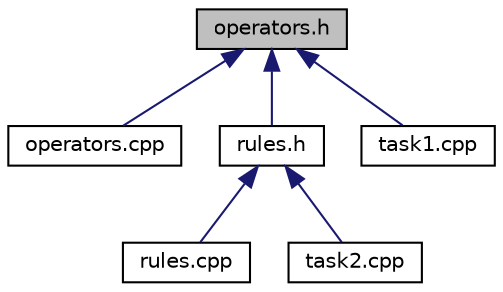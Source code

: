digraph "operators.h"
{
  edge [fontname="Helvetica",fontsize="10",labelfontname="Helvetica",labelfontsize="10"];
  node [fontname="Helvetica",fontsize="10",shape=record];
  Node1 [label="operators.h",height=0.2,width=0.4,color="black", fillcolor="grey75", style="filled", fontcolor="black"];
  Node1 -> Node2 [dir="back",color="midnightblue",fontsize="10",style="solid",fontname="Helvetica"];
  Node2 [label="operators.cpp",height=0.2,width=0.4,color="black", fillcolor="white", style="filled",URL="$operators_8cpp.html"];
  Node1 -> Node3 [dir="back",color="midnightblue",fontsize="10",style="solid",fontname="Helvetica"];
  Node3 [label="rules.h",height=0.2,width=0.4,color="black", fillcolor="white", style="filled",URL="$rules_8h.html"];
  Node3 -> Node4 [dir="back",color="midnightblue",fontsize="10",style="solid",fontname="Helvetica"];
  Node4 [label="rules.cpp",height=0.2,width=0.4,color="black", fillcolor="white", style="filled",URL="$rules_8cpp.html"];
  Node3 -> Node5 [dir="back",color="midnightblue",fontsize="10",style="solid",fontname="Helvetica"];
  Node5 [label="task2.cpp",height=0.2,width=0.4,color="black", fillcolor="white", style="filled",URL="$task2_8cpp.html"];
  Node1 -> Node6 [dir="back",color="midnightblue",fontsize="10",style="solid",fontname="Helvetica"];
  Node6 [label="task1.cpp",height=0.2,width=0.4,color="black", fillcolor="white", style="filled",URL="$task1_8cpp.html"];
}
